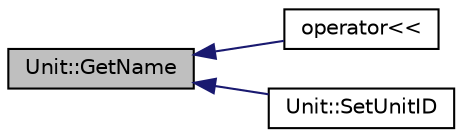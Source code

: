 digraph "Unit::GetName"
{
  edge [fontname="Helvetica",fontsize="10",labelfontname="Helvetica",labelfontsize="10"];
  node [fontname="Helvetica",fontsize="10",shape=record];
  rankdir="LR";
  Node47 [label="Unit::GetName",height=0.2,width=0.4,color="black", fillcolor="grey75", style="filled", fontcolor="black"];
  Node47 -> Node48 [dir="back",color="midnightblue",fontsize="10",style="solid",fontname="Helvetica"];
  Node48 [label="operator\<\<",height=0.2,width=0.4,color="black", fillcolor="white", style="filled",URL="$_topic04_2codeblocks2_2main_8cpp.html#af40865b6ea3f3c5c6a272cce75cb3822"];
  Node47 -> Node49 [dir="back",color="midnightblue",fontsize="10",style="solid",fontname="Helvetica"];
  Node49 [label="Unit::SetUnitID",height=0.2,width=0.4,color="black", fillcolor="white", style="filled",URL="$class_unit.html#a86b4b6292ba309bce55cc675be68e552",tooltip="Setter method for UnitId. "];
}
